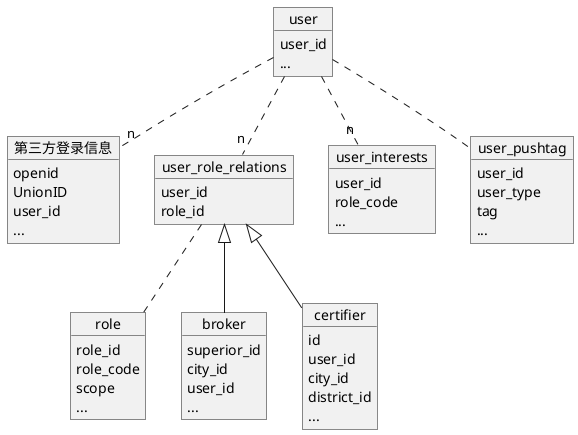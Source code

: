 @startuml
object user
user : user_id
user : ...

object "第三方登录信息" as 3rd
3rd : openid
3rd : UnionID
3rd : user_id
3rd : ...

object role
role : role_id
role : role_code
role : scope
role : ...

object "user_role_relations" as urr
urr : user_id
urr : role_id

object broker
broker : superior_id
broker : city_id
broker : user_id
broker : ...

object certifier
certifier : id
certifier : user_id
certifier : city_id
certifier : district_id
certifier : ...

object "user_interests" as ui
ui : user_id
ui : role_code
ui : ...

object "user_pushtag" as ut
ut : user_id
ut : user_type
ut : tag
ut : ...

user .."n" urr
urr .. role
urr <|-- broker
urr <|-- certifier

user .."n" 3rd

user .. "n" ui

user .. ut





@enduml